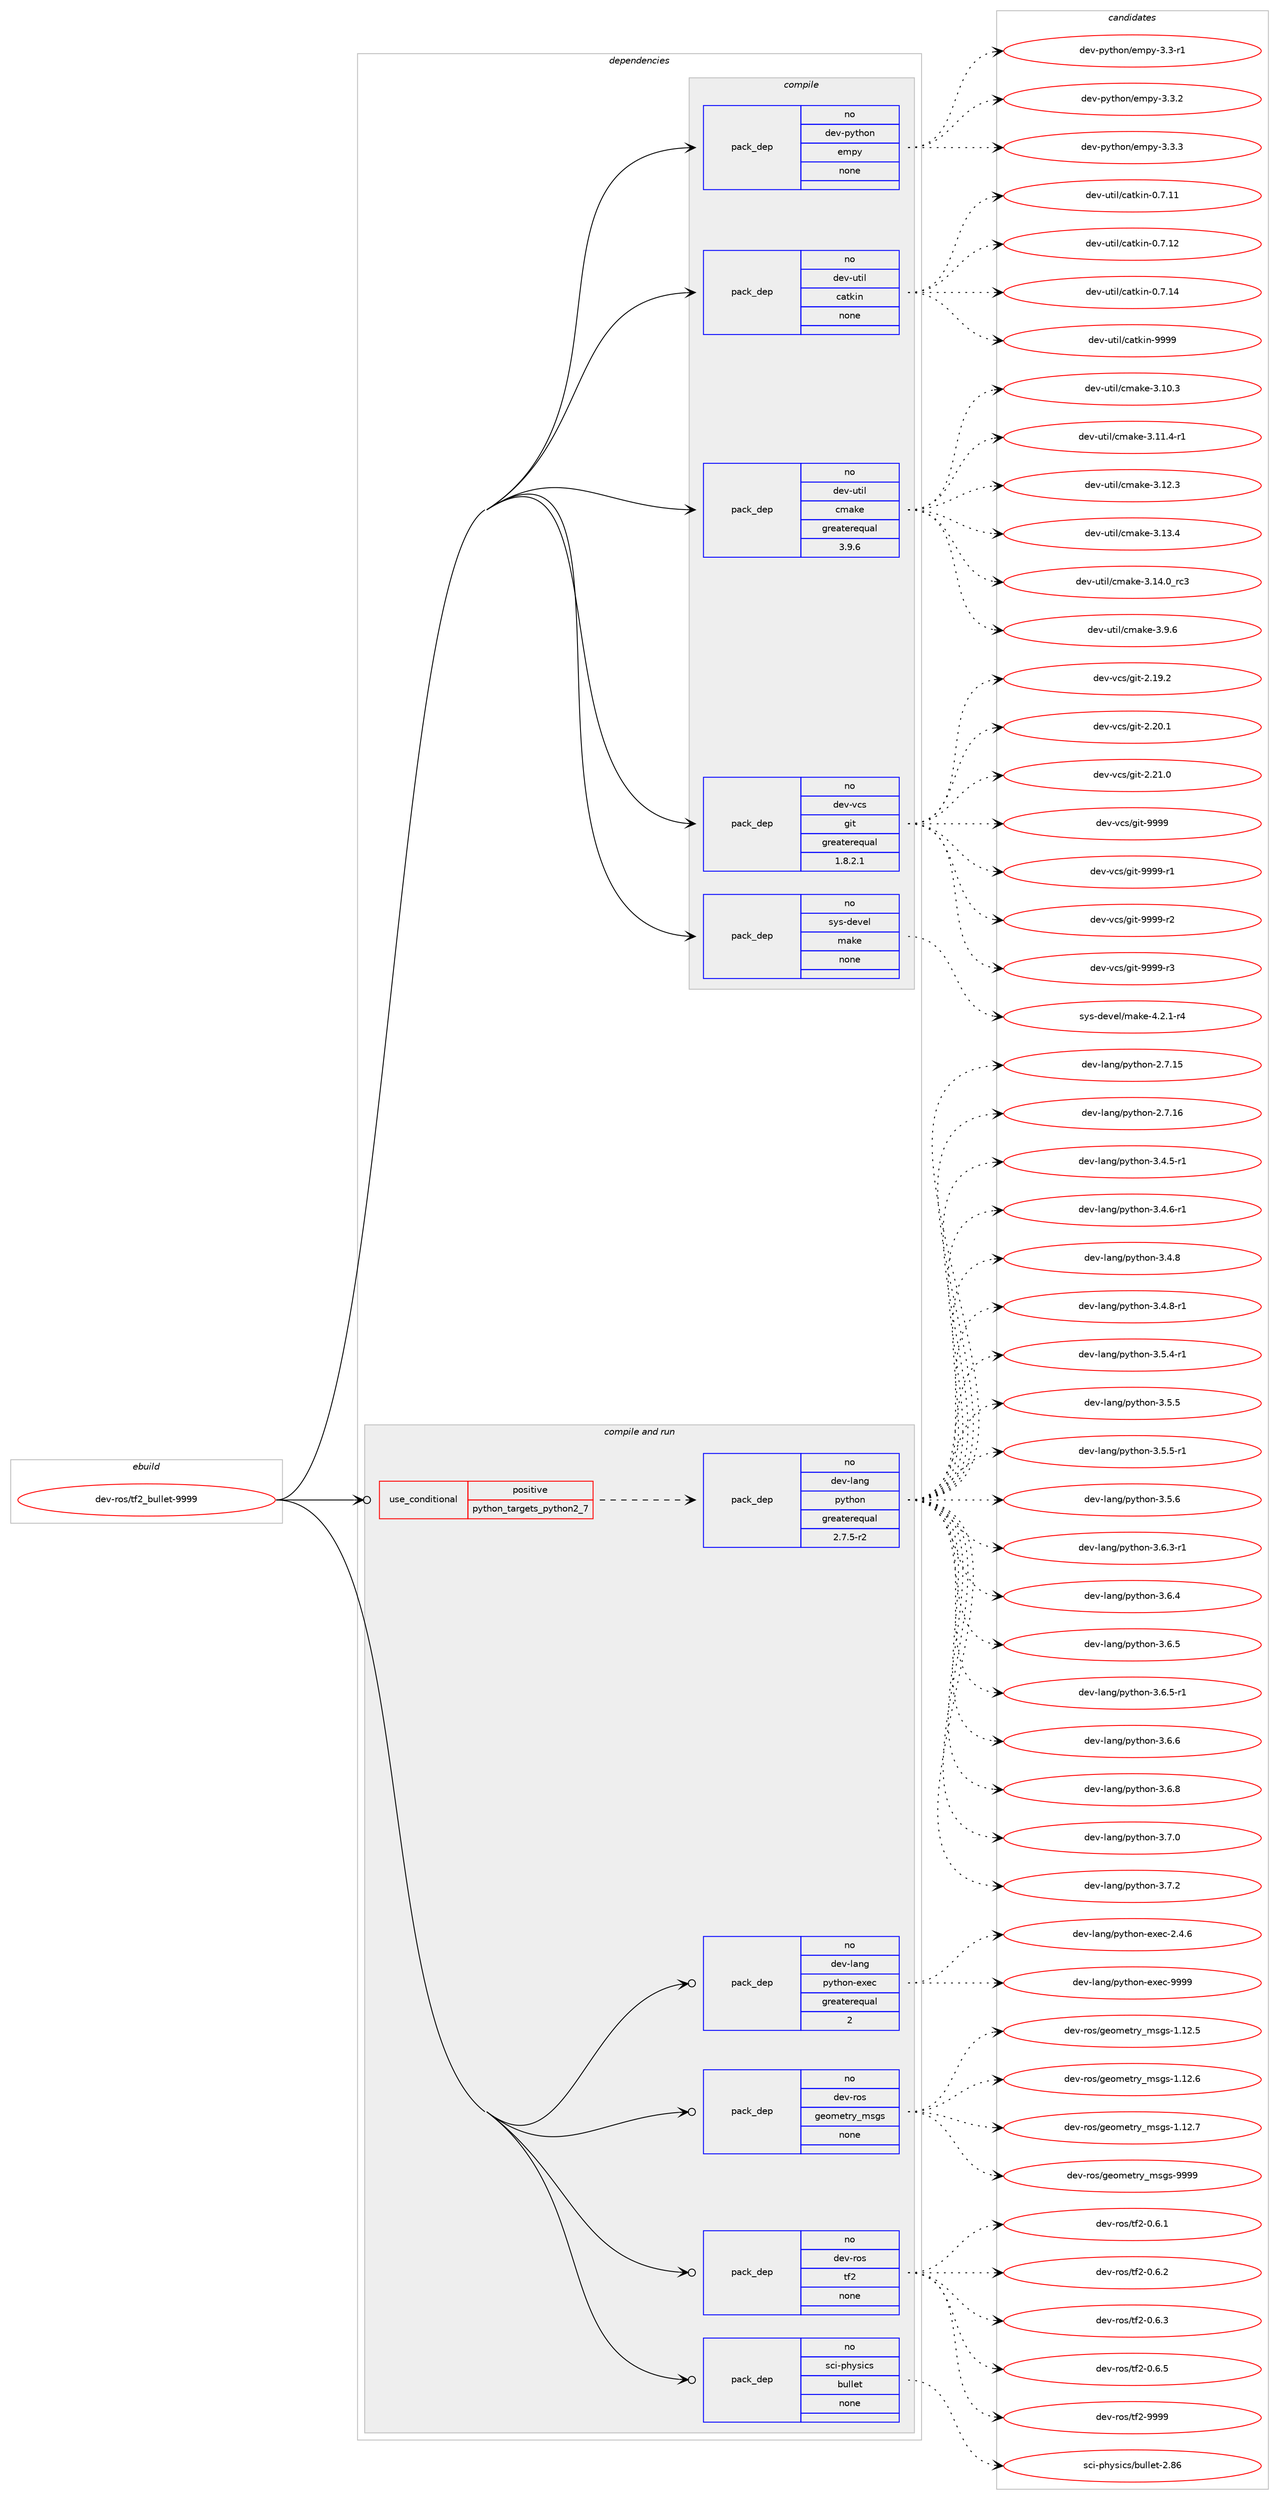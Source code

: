 digraph prolog {

# *************
# Graph options
# *************

newrank=true;
concentrate=true;
compound=true;
graph [rankdir=LR,fontname=Helvetica,fontsize=10,ranksep=1.5];#, ranksep=2.5, nodesep=0.2];
edge  [arrowhead=vee];
node  [fontname=Helvetica,fontsize=10];

# **********
# The ebuild
# **********

subgraph cluster_leftcol {
color=gray;
rank=same;
label=<<i>ebuild</i>>;
id [label="dev-ros/tf2_bullet-9999", color=red, width=4, href="../dev-ros/tf2_bullet-9999.svg"];
}

# ****************
# The dependencies
# ****************

subgraph cluster_midcol {
color=gray;
label=<<i>dependencies</i>>;
subgraph cluster_compile {
fillcolor="#eeeeee";
style=filled;
label=<<i>compile</i>>;
subgraph pack1060217 {
dependency1475124 [label=<<TABLE BORDER="0" CELLBORDER="1" CELLSPACING="0" CELLPADDING="4" WIDTH="220"><TR><TD ROWSPAN="6" CELLPADDING="30">pack_dep</TD></TR><TR><TD WIDTH="110">no</TD></TR><TR><TD>dev-python</TD></TR><TR><TD>empy</TD></TR><TR><TD>none</TD></TR><TR><TD></TD></TR></TABLE>>, shape=none, color=blue];
}
id:e -> dependency1475124:w [weight=20,style="solid",arrowhead="vee"];
subgraph pack1060218 {
dependency1475125 [label=<<TABLE BORDER="0" CELLBORDER="1" CELLSPACING="0" CELLPADDING="4" WIDTH="220"><TR><TD ROWSPAN="6" CELLPADDING="30">pack_dep</TD></TR><TR><TD WIDTH="110">no</TD></TR><TR><TD>dev-util</TD></TR><TR><TD>catkin</TD></TR><TR><TD>none</TD></TR><TR><TD></TD></TR></TABLE>>, shape=none, color=blue];
}
id:e -> dependency1475125:w [weight=20,style="solid",arrowhead="vee"];
subgraph pack1060219 {
dependency1475126 [label=<<TABLE BORDER="0" CELLBORDER="1" CELLSPACING="0" CELLPADDING="4" WIDTH="220"><TR><TD ROWSPAN="6" CELLPADDING="30">pack_dep</TD></TR><TR><TD WIDTH="110">no</TD></TR><TR><TD>dev-util</TD></TR><TR><TD>cmake</TD></TR><TR><TD>greaterequal</TD></TR><TR><TD>3.9.6</TD></TR></TABLE>>, shape=none, color=blue];
}
id:e -> dependency1475126:w [weight=20,style="solid",arrowhead="vee"];
subgraph pack1060220 {
dependency1475127 [label=<<TABLE BORDER="0" CELLBORDER="1" CELLSPACING="0" CELLPADDING="4" WIDTH="220"><TR><TD ROWSPAN="6" CELLPADDING="30">pack_dep</TD></TR><TR><TD WIDTH="110">no</TD></TR><TR><TD>dev-vcs</TD></TR><TR><TD>git</TD></TR><TR><TD>greaterequal</TD></TR><TR><TD>1.8.2.1</TD></TR></TABLE>>, shape=none, color=blue];
}
id:e -> dependency1475127:w [weight=20,style="solid",arrowhead="vee"];
subgraph pack1060221 {
dependency1475128 [label=<<TABLE BORDER="0" CELLBORDER="1" CELLSPACING="0" CELLPADDING="4" WIDTH="220"><TR><TD ROWSPAN="6" CELLPADDING="30">pack_dep</TD></TR><TR><TD WIDTH="110">no</TD></TR><TR><TD>sys-devel</TD></TR><TR><TD>make</TD></TR><TR><TD>none</TD></TR><TR><TD></TD></TR></TABLE>>, shape=none, color=blue];
}
id:e -> dependency1475128:w [weight=20,style="solid",arrowhead="vee"];
}
subgraph cluster_compileandrun {
fillcolor="#eeeeee";
style=filled;
label=<<i>compile and run</i>>;
subgraph cond391517 {
dependency1475129 [label=<<TABLE BORDER="0" CELLBORDER="1" CELLSPACING="0" CELLPADDING="4"><TR><TD ROWSPAN="3" CELLPADDING="10">use_conditional</TD></TR><TR><TD>positive</TD></TR><TR><TD>python_targets_python2_7</TD></TR></TABLE>>, shape=none, color=red];
subgraph pack1060222 {
dependency1475130 [label=<<TABLE BORDER="0" CELLBORDER="1" CELLSPACING="0" CELLPADDING="4" WIDTH="220"><TR><TD ROWSPAN="6" CELLPADDING="30">pack_dep</TD></TR><TR><TD WIDTH="110">no</TD></TR><TR><TD>dev-lang</TD></TR><TR><TD>python</TD></TR><TR><TD>greaterequal</TD></TR><TR><TD>2.7.5-r2</TD></TR></TABLE>>, shape=none, color=blue];
}
dependency1475129:e -> dependency1475130:w [weight=20,style="dashed",arrowhead="vee"];
}
id:e -> dependency1475129:w [weight=20,style="solid",arrowhead="odotvee"];
subgraph pack1060223 {
dependency1475131 [label=<<TABLE BORDER="0" CELLBORDER="1" CELLSPACING="0" CELLPADDING="4" WIDTH="220"><TR><TD ROWSPAN="6" CELLPADDING="30">pack_dep</TD></TR><TR><TD WIDTH="110">no</TD></TR><TR><TD>dev-lang</TD></TR><TR><TD>python-exec</TD></TR><TR><TD>greaterequal</TD></TR><TR><TD>2</TD></TR></TABLE>>, shape=none, color=blue];
}
id:e -> dependency1475131:w [weight=20,style="solid",arrowhead="odotvee"];
subgraph pack1060224 {
dependency1475132 [label=<<TABLE BORDER="0" CELLBORDER="1" CELLSPACING="0" CELLPADDING="4" WIDTH="220"><TR><TD ROWSPAN="6" CELLPADDING="30">pack_dep</TD></TR><TR><TD WIDTH="110">no</TD></TR><TR><TD>dev-ros</TD></TR><TR><TD>geometry_msgs</TD></TR><TR><TD>none</TD></TR><TR><TD></TD></TR></TABLE>>, shape=none, color=blue];
}
id:e -> dependency1475132:w [weight=20,style="solid",arrowhead="odotvee"];
subgraph pack1060225 {
dependency1475133 [label=<<TABLE BORDER="0" CELLBORDER="1" CELLSPACING="0" CELLPADDING="4" WIDTH="220"><TR><TD ROWSPAN="6" CELLPADDING="30">pack_dep</TD></TR><TR><TD WIDTH="110">no</TD></TR><TR><TD>dev-ros</TD></TR><TR><TD>tf2</TD></TR><TR><TD>none</TD></TR><TR><TD></TD></TR></TABLE>>, shape=none, color=blue];
}
id:e -> dependency1475133:w [weight=20,style="solid",arrowhead="odotvee"];
subgraph pack1060226 {
dependency1475134 [label=<<TABLE BORDER="0" CELLBORDER="1" CELLSPACING="0" CELLPADDING="4" WIDTH="220"><TR><TD ROWSPAN="6" CELLPADDING="30">pack_dep</TD></TR><TR><TD WIDTH="110">no</TD></TR><TR><TD>sci-physics</TD></TR><TR><TD>bullet</TD></TR><TR><TD>none</TD></TR><TR><TD></TD></TR></TABLE>>, shape=none, color=blue];
}
id:e -> dependency1475134:w [weight=20,style="solid",arrowhead="odotvee"];
}
subgraph cluster_run {
fillcolor="#eeeeee";
style=filled;
label=<<i>run</i>>;
}
}

# **************
# The candidates
# **************

subgraph cluster_choices {
rank=same;
color=gray;
label=<<i>candidates</i>>;

subgraph choice1060217 {
color=black;
nodesep=1;
choice1001011184511212111610411111047101109112121455146514511449 [label="dev-python/empy-3.3-r1", color=red, width=4,href="../dev-python/empy-3.3-r1.svg"];
choice1001011184511212111610411111047101109112121455146514650 [label="dev-python/empy-3.3.2", color=red, width=4,href="../dev-python/empy-3.3.2.svg"];
choice1001011184511212111610411111047101109112121455146514651 [label="dev-python/empy-3.3.3", color=red, width=4,href="../dev-python/empy-3.3.3.svg"];
dependency1475124:e -> choice1001011184511212111610411111047101109112121455146514511449:w [style=dotted,weight="100"];
dependency1475124:e -> choice1001011184511212111610411111047101109112121455146514650:w [style=dotted,weight="100"];
dependency1475124:e -> choice1001011184511212111610411111047101109112121455146514651:w [style=dotted,weight="100"];
}
subgraph choice1060218 {
color=black;
nodesep=1;
choice1001011184511711610510847999711610710511045484655464949 [label="dev-util/catkin-0.7.11", color=red, width=4,href="../dev-util/catkin-0.7.11.svg"];
choice1001011184511711610510847999711610710511045484655464950 [label="dev-util/catkin-0.7.12", color=red, width=4,href="../dev-util/catkin-0.7.12.svg"];
choice1001011184511711610510847999711610710511045484655464952 [label="dev-util/catkin-0.7.14", color=red, width=4,href="../dev-util/catkin-0.7.14.svg"];
choice100101118451171161051084799971161071051104557575757 [label="dev-util/catkin-9999", color=red, width=4,href="../dev-util/catkin-9999.svg"];
dependency1475125:e -> choice1001011184511711610510847999711610710511045484655464949:w [style=dotted,weight="100"];
dependency1475125:e -> choice1001011184511711610510847999711610710511045484655464950:w [style=dotted,weight="100"];
dependency1475125:e -> choice1001011184511711610510847999711610710511045484655464952:w [style=dotted,weight="100"];
dependency1475125:e -> choice100101118451171161051084799971161071051104557575757:w [style=dotted,weight="100"];
}
subgraph choice1060219 {
color=black;
nodesep=1;
choice1001011184511711610510847991099710710145514649484651 [label="dev-util/cmake-3.10.3", color=red, width=4,href="../dev-util/cmake-3.10.3.svg"];
choice10010111845117116105108479910997107101455146494946524511449 [label="dev-util/cmake-3.11.4-r1", color=red, width=4,href="../dev-util/cmake-3.11.4-r1.svg"];
choice1001011184511711610510847991099710710145514649504651 [label="dev-util/cmake-3.12.3", color=red, width=4,href="../dev-util/cmake-3.12.3.svg"];
choice1001011184511711610510847991099710710145514649514652 [label="dev-util/cmake-3.13.4", color=red, width=4,href="../dev-util/cmake-3.13.4.svg"];
choice1001011184511711610510847991099710710145514649524648951149951 [label="dev-util/cmake-3.14.0_rc3", color=red, width=4,href="../dev-util/cmake-3.14.0_rc3.svg"];
choice10010111845117116105108479910997107101455146574654 [label="dev-util/cmake-3.9.6", color=red, width=4,href="../dev-util/cmake-3.9.6.svg"];
dependency1475126:e -> choice1001011184511711610510847991099710710145514649484651:w [style=dotted,weight="100"];
dependency1475126:e -> choice10010111845117116105108479910997107101455146494946524511449:w [style=dotted,weight="100"];
dependency1475126:e -> choice1001011184511711610510847991099710710145514649504651:w [style=dotted,weight="100"];
dependency1475126:e -> choice1001011184511711610510847991099710710145514649514652:w [style=dotted,weight="100"];
dependency1475126:e -> choice1001011184511711610510847991099710710145514649524648951149951:w [style=dotted,weight="100"];
dependency1475126:e -> choice10010111845117116105108479910997107101455146574654:w [style=dotted,weight="100"];
}
subgraph choice1060220 {
color=black;
nodesep=1;
choice10010111845118991154710310511645504649574650 [label="dev-vcs/git-2.19.2", color=red, width=4,href="../dev-vcs/git-2.19.2.svg"];
choice10010111845118991154710310511645504650484649 [label="dev-vcs/git-2.20.1", color=red, width=4,href="../dev-vcs/git-2.20.1.svg"];
choice10010111845118991154710310511645504650494648 [label="dev-vcs/git-2.21.0", color=red, width=4,href="../dev-vcs/git-2.21.0.svg"];
choice1001011184511899115471031051164557575757 [label="dev-vcs/git-9999", color=red, width=4,href="../dev-vcs/git-9999.svg"];
choice10010111845118991154710310511645575757574511449 [label="dev-vcs/git-9999-r1", color=red, width=4,href="../dev-vcs/git-9999-r1.svg"];
choice10010111845118991154710310511645575757574511450 [label="dev-vcs/git-9999-r2", color=red, width=4,href="../dev-vcs/git-9999-r2.svg"];
choice10010111845118991154710310511645575757574511451 [label="dev-vcs/git-9999-r3", color=red, width=4,href="../dev-vcs/git-9999-r3.svg"];
dependency1475127:e -> choice10010111845118991154710310511645504649574650:w [style=dotted,weight="100"];
dependency1475127:e -> choice10010111845118991154710310511645504650484649:w [style=dotted,weight="100"];
dependency1475127:e -> choice10010111845118991154710310511645504650494648:w [style=dotted,weight="100"];
dependency1475127:e -> choice1001011184511899115471031051164557575757:w [style=dotted,weight="100"];
dependency1475127:e -> choice10010111845118991154710310511645575757574511449:w [style=dotted,weight="100"];
dependency1475127:e -> choice10010111845118991154710310511645575757574511450:w [style=dotted,weight="100"];
dependency1475127:e -> choice10010111845118991154710310511645575757574511451:w [style=dotted,weight="100"];
}
subgraph choice1060221 {
color=black;
nodesep=1;
choice1151211154510010111810110847109971071014552465046494511452 [label="sys-devel/make-4.2.1-r4", color=red, width=4,href="../sys-devel/make-4.2.1-r4.svg"];
dependency1475128:e -> choice1151211154510010111810110847109971071014552465046494511452:w [style=dotted,weight="100"];
}
subgraph choice1060222 {
color=black;
nodesep=1;
choice10010111845108971101034711212111610411111045504655464953 [label="dev-lang/python-2.7.15", color=red, width=4,href="../dev-lang/python-2.7.15.svg"];
choice10010111845108971101034711212111610411111045504655464954 [label="dev-lang/python-2.7.16", color=red, width=4,href="../dev-lang/python-2.7.16.svg"];
choice1001011184510897110103471121211161041111104551465246534511449 [label="dev-lang/python-3.4.5-r1", color=red, width=4,href="../dev-lang/python-3.4.5-r1.svg"];
choice1001011184510897110103471121211161041111104551465246544511449 [label="dev-lang/python-3.4.6-r1", color=red, width=4,href="../dev-lang/python-3.4.6-r1.svg"];
choice100101118451089711010347112121116104111110455146524656 [label="dev-lang/python-3.4.8", color=red, width=4,href="../dev-lang/python-3.4.8.svg"];
choice1001011184510897110103471121211161041111104551465246564511449 [label="dev-lang/python-3.4.8-r1", color=red, width=4,href="../dev-lang/python-3.4.8-r1.svg"];
choice1001011184510897110103471121211161041111104551465346524511449 [label="dev-lang/python-3.5.4-r1", color=red, width=4,href="../dev-lang/python-3.5.4-r1.svg"];
choice100101118451089711010347112121116104111110455146534653 [label="dev-lang/python-3.5.5", color=red, width=4,href="../dev-lang/python-3.5.5.svg"];
choice1001011184510897110103471121211161041111104551465346534511449 [label="dev-lang/python-3.5.5-r1", color=red, width=4,href="../dev-lang/python-3.5.5-r1.svg"];
choice100101118451089711010347112121116104111110455146534654 [label="dev-lang/python-3.5.6", color=red, width=4,href="../dev-lang/python-3.5.6.svg"];
choice1001011184510897110103471121211161041111104551465446514511449 [label="dev-lang/python-3.6.3-r1", color=red, width=4,href="../dev-lang/python-3.6.3-r1.svg"];
choice100101118451089711010347112121116104111110455146544652 [label="dev-lang/python-3.6.4", color=red, width=4,href="../dev-lang/python-3.6.4.svg"];
choice100101118451089711010347112121116104111110455146544653 [label="dev-lang/python-3.6.5", color=red, width=4,href="../dev-lang/python-3.6.5.svg"];
choice1001011184510897110103471121211161041111104551465446534511449 [label="dev-lang/python-3.6.5-r1", color=red, width=4,href="../dev-lang/python-3.6.5-r1.svg"];
choice100101118451089711010347112121116104111110455146544654 [label="dev-lang/python-3.6.6", color=red, width=4,href="../dev-lang/python-3.6.6.svg"];
choice100101118451089711010347112121116104111110455146544656 [label="dev-lang/python-3.6.8", color=red, width=4,href="../dev-lang/python-3.6.8.svg"];
choice100101118451089711010347112121116104111110455146554648 [label="dev-lang/python-3.7.0", color=red, width=4,href="../dev-lang/python-3.7.0.svg"];
choice100101118451089711010347112121116104111110455146554650 [label="dev-lang/python-3.7.2", color=red, width=4,href="../dev-lang/python-3.7.2.svg"];
dependency1475130:e -> choice10010111845108971101034711212111610411111045504655464953:w [style=dotted,weight="100"];
dependency1475130:e -> choice10010111845108971101034711212111610411111045504655464954:w [style=dotted,weight="100"];
dependency1475130:e -> choice1001011184510897110103471121211161041111104551465246534511449:w [style=dotted,weight="100"];
dependency1475130:e -> choice1001011184510897110103471121211161041111104551465246544511449:w [style=dotted,weight="100"];
dependency1475130:e -> choice100101118451089711010347112121116104111110455146524656:w [style=dotted,weight="100"];
dependency1475130:e -> choice1001011184510897110103471121211161041111104551465246564511449:w [style=dotted,weight="100"];
dependency1475130:e -> choice1001011184510897110103471121211161041111104551465346524511449:w [style=dotted,weight="100"];
dependency1475130:e -> choice100101118451089711010347112121116104111110455146534653:w [style=dotted,weight="100"];
dependency1475130:e -> choice1001011184510897110103471121211161041111104551465346534511449:w [style=dotted,weight="100"];
dependency1475130:e -> choice100101118451089711010347112121116104111110455146534654:w [style=dotted,weight="100"];
dependency1475130:e -> choice1001011184510897110103471121211161041111104551465446514511449:w [style=dotted,weight="100"];
dependency1475130:e -> choice100101118451089711010347112121116104111110455146544652:w [style=dotted,weight="100"];
dependency1475130:e -> choice100101118451089711010347112121116104111110455146544653:w [style=dotted,weight="100"];
dependency1475130:e -> choice1001011184510897110103471121211161041111104551465446534511449:w [style=dotted,weight="100"];
dependency1475130:e -> choice100101118451089711010347112121116104111110455146544654:w [style=dotted,weight="100"];
dependency1475130:e -> choice100101118451089711010347112121116104111110455146544656:w [style=dotted,weight="100"];
dependency1475130:e -> choice100101118451089711010347112121116104111110455146554648:w [style=dotted,weight="100"];
dependency1475130:e -> choice100101118451089711010347112121116104111110455146554650:w [style=dotted,weight="100"];
}
subgraph choice1060223 {
color=black;
nodesep=1;
choice1001011184510897110103471121211161041111104510112010199455046524654 [label="dev-lang/python-exec-2.4.6", color=red, width=4,href="../dev-lang/python-exec-2.4.6.svg"];
choice10010111845108971101034711212111610411111045101120101994557575757 [label="dev-lang/python-exec-9999", color=red, width=4,href="../dev-lang/python-exec-9999.svg"];
dependency1475131:e -> choice1001011184510897110103471121211161041111104510112010199455046524654:w [style=dotted,weight="100"];
dependency1475131:e -> choice10010111845108971101034711212111610411111045101120101994557575757:w [style=dotted,weight="100"];
}
subgraph choice1060224 {
color=black;
nodesep=1;
choice10010111845114111115471031011111091011161141219510911510311545494649504653 [label="dev-ros/geometry_msgs-1.12.5", color=red, width=4,href="../dev-ros/geometry_msgs-1.12.5.svg"];
choice10010111845114111115471031011111091011161141219510911510311545494649504654 [label="dev-ros/geometry_msgs-1.12.6", color=red, width=4,href="../dev-ros/geometry_msgs-1.12.6.svg"];
choice10010111845114111115471031011111091011161141219510911510311545494649504655 [label="dev-ros/geometry_msgs-1.12.7", color=red, width=4,href="../dev-ros/geometry_msgs-1.12.7.svg"];
choice1001011184511411111547103101111109101116114121951091151031154557575757 [label="dev-ros/geometry_msgs-9999", color=red, width=4,href="../dev-ros/geometry_msgs-9999.svg"];
dependency1475132:e -> choice10010111845114111115471031011111091011161141219510911510311545494649504653:w [style=dotted,weight="100"];
dependency1475132:e -> choice10010111845114111115471031011111091011161141219510911510311545494649504654:w [style=dotted,weight="100"];
dependency1475132:e -> choice10010111845114111115471031011111091011161141219510911510311545494649504655:w [style=dotted,weight="100"];
dependency1475132:e -> choice1001011184511411111547103101111109101116114121951091151031154557575757:w [style=dotted,weight="100"];
}
subgraph choice1060225 {
color=black;
nodesep=1;
choice100101118451141111154711610250454846544649 [label="dev-ros/tf2-0.6.1", color=red, width=4,href="../dev-ros/tf2-0.6.1.svg"];
choice100101118451141111154711610250454846544650 [label="dev-ros/tf2-0.6.2", color=red, width=4,href="../dev-ros/tf2-0.6.2.svg"];
choice100101118451141111154711610250454846544651 [label="dev-ros/tf2-0.6.3", color=red, width=4,href="../dev-ros/tf2-0.6.3.svg"];
choice100101118451141111154711610250454846544653 [label="dev-ros/tf2-0.6.5", color=red, width=4,href="../dev-ros/tf2-0.6.5.svg"];
choice1001011184511411111547116102504557575757 [label="dev-ros/tf2-9999", color=red, width=4,href="../dev-ros/tf2-9999.svg"];
dependency1475133:e -> choice100101118451141111154711610250454846544649:w [style=dotted,weight="100"];
dependency1475133:e -> choice100101118451141111154711610250454846544650:w [style=dotted,weight="100"];
dependency1475133:e -> choice100101118451141111154711610250454846544651:w [style=dotted,weight="100"];
dependency1475133:e -> choice100101118451141111154711610250454846544653:w [style=dotted,weight="100"];
dependency1475133:e -> choice1001011184511411111547116102504557575757:w [style=dotted,weight="100"];
}
subgraph choice1060226 {
color=black;
nodesep=1;
choice11599105451121041211151059911547981171081081011164550465654 [label="sci-physics/bullet-2.86", color=red, width=4,href="../sci-physics/bullet-2.86.svg"];
dependency1475134:e -> choice11599105451121041211151059911547981171081081011164550465654:w [style=dotted,weight="100"];
}
}

}
